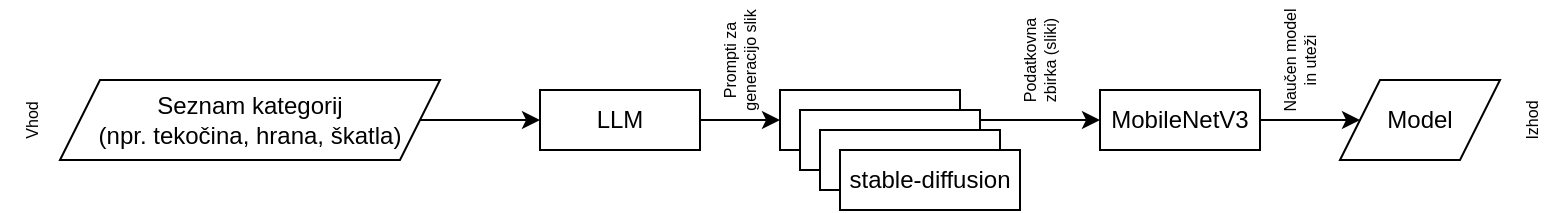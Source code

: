 <mxfile version="23.0.2" type="device">
  <diagram name="Page-1" id="ykhGiU7fGfvC2RLxEQsv">
    <mxGraphModel dx="2035" dy="647" grid="1" gridSize="10" guides="1" tooltips="1" connect="1" arrows="1" fold="1" page="1" pageScale="1" pageWidth="850" pageHeight="1100" math="0" shadow="0">
      <root>
        <mxCell id="0" />
        <mxCell id="1" parent="0" />
        <mxCell id="tjNHeiSsNj7p865hVfeZ-4" style="edgeStyle=orthogonalEdgeStyle;rounded=0;orthogonalLoop=1;jettySize=auto;html=1;" edge="1" parent="1" source="QNZhCxuGhtchbmdTFc9o-2" target="QNZhCxuGhtchbmdTFc9o-6">
          <mxGeometry relative="1" as="geometry" />
        </mxCell>
        <mxCell id="tjNHeiSsNj7p865hVfeZ-3" style="edgeStyle=orthogonalEdgeStyle;rounded=0;orthogonalLoop=1;jettySize=auto;html=1;exitX=1;exitY=0.5;exitDx=0;exitDy=0;entryX=0;entryY=0.5;entryDx=0;entryDy=0;" edge="1" parent="1" source="QNZhCxuGhtchbmdTFc9o-1" target="QNZhCxuGhtchbmdTFc9o-2">
          <mxGeometry relative="1" as="geometry" />
        </mxCell>
        <mxCell id="QNZhCxuGhtchbmdTFc9o-1" value="LLM" style="rounded=0;whiteSpace=wrap;html=1;" parent="1" vertex="1">
          <mxGeometry x="-80" y="215" width="80" height="30" as="geometry" />
        </mxCell>
        <mxCell id="QNZhCxuGhtchbmdTFc9o-2" value="" style="rounded=0;whiteSpace=wrap;html=1;" parent="1" vertex="1">
          <mxGeometry x="40" y="215" width="90" height="30" as="geometry" />
        </mxCell>
        <mxCell id="QNZhCxuGhtchbmdTFc9o-3" value="" style="rounded=0;whiteSpace=wrap;html=1;" parent="1" vertex="1">
          <mxGeometry x="50" y="225" width="90" height="30" as="geometry" />
        </mxCell>
        <mxCell id="QNZhCxuGhtchbmdTFc9o-4" value="" style="rounded=0;whiteSpace=wrap;html=1;" parent="1" vertex="1">
          <mxGeometry x="60" y="235" width="90" height="30" as="geometry" />
        </mxCell>
        <mxCell id="QNZhCxuGhtchbmdTFc9o-5" value="stable-diffusion" style="rounded=0;whiteSpace=wrap;html=1;" parent="1" vertex="1">
          <mxGeometry x="70" y="245" width="90" height="30" as="geometry" />
        </mxCell>
        <mxCell id="tjNHeiSsNj7p865hVfeZ-5" style="edgeStyle=orthogonalEdgeStyle;rounded=0;orthogonalLoop=1;jettySize=auto;html=1;exitX=1;exitY=0.5;exitDx=0;exitDy=0;" edge="1" parent="1" source="QNZhCxuGhtchbmdTFc9o-6" target="QNZhCxuGhtchbmdTFc9o-8">
          <mxGeometry relative="1" as="geometry" />
        </mxCell>
        <mxCell id="QNZhCxuGhtchbmdTFc9o-6" value="MobileNetV3" style="rounded=0;whiteSpace=wrap;html=1;" parent="1" vertex="1">
          <mxGeometry x="200" y="215" width="80" height="30" as="geometry" />
        </mxCell>
        <mxCell id="tjNHeiSsNj7p865hVfeZ-2" style="edgeStyle=orthogonalEdgeStyle;rounded=0;orthogonalLoop=1;jettySize=auto;html=1;exitX=1;exitY=0.5;exitDx=0;exitDy=0;" edge="1" parent="1" source="QNZhCxuGhtchbmdTFc9o-7" target="QNZhCxuGhtchbmdTFc9o-1">
          <mxGeometry relative="1" as="geometry" />
        </mxCell>
        <mxCell id="QNZhCxuGhtchbmdTFc9o-7" value="Seznam kategorij&lt;div&gt;(npr. tekočina, hrana, škatla)&lt;/div&gt;" style="shape=parallelogram;perimeter=parallelogramPerimeter;whiteSpace=wrap;html=1;fixedSize=1;" parent="1" vertex="1">
          <mxGeometry x="-320" y="210" width="190" height="40" as="geometry" />
        </mxCell>
        <mxCell id="QNZhCxuGhtchbmdTFc9o-8" value="Model" style="shape=parallelogram;perimeter=parallelogramPerimeter;whiteSpace=wrap;html=1;fixedSize=1;" parent="1" vertex="1">
          <mxGeometry x="320" y="210" width="80" height="40" as="geometry" />
        </mxCell>
        <mxCell id="QNZhCxuGhtchbmdTFc9o-9" value="&lt;font style=&quot;font-size: 8px;&quot;&gt;Vhod&lt;/font&gt;" style="text;html=1;align=center;verticalAlign=middle;whiteSpace=wrap;rounded=0;rotation=270;" parent="1" vertex="1">
          <mxGeometry x="-350" y="215" width="30" height="30" as="geometry" />
        </mxCell>
        <mxCell id="tjNHeiSsNj7p865hVfeZ-6" value="Prompti za generacijo slik" style="text;html=1;strokeColor=none;fillColor=none;align=center;verticalAlign=middle;whiteSpace=wrap;rounded=0;fontSize=8;direction=west;rotation=270;" vertex="1" parent="1">
          <mxGeometry x="-10" y="185" width="60" height="30" as="geometry" />
        </mxCell>
        <mxCell id="tjNHeiSsNj7p865hVfeZ-7" value="Podatkovna zbirka (sliki)" style="text;html=1;strokeColor=none;fillColor=none;align=center;verticalAlign=middle;whiteSpace=wrap;rounded=0;fontSize=8;direction=west;rotation=270;" vertex="1" parent="1">
          <mxGeometry x="140" y="185" width="60" height="30" as="geometry" />
        </mxCell>
        <mxCell id="tjNHeiSsNj7p865hVfeZ-8" value="Naučen model in uteži" style="text;html=1;strokeColor=none;fillColor=none;align=center;verticalAlign=middle;whiteSpace=wrap;rounded=0;fontSize=8;direction=west;rotation=270;" vertex="1" parent="1">
          <mxGeometry x="270" y="185" width="60" height="30" as="geometry" />
        </mxCell>
        <mxCell id="tjNHeiSsNj7p865hVfeZ-9" value="&lt;font style=&quot;font-size: 8px;&quot;&gt;Izhod&lt;/font&gt;" style="text;html=1;align=center;verticalAlign=middle;whiteSpace=wrap;rounded=0;rotation=270;" vertex="1" parent="1">
          <mxGeometry x="400" y="215" width="30" height="30" as="geometry" />
        </mxCell>
      </root>
    </mxGraphModel>
  </diagram>
</mxfile>
